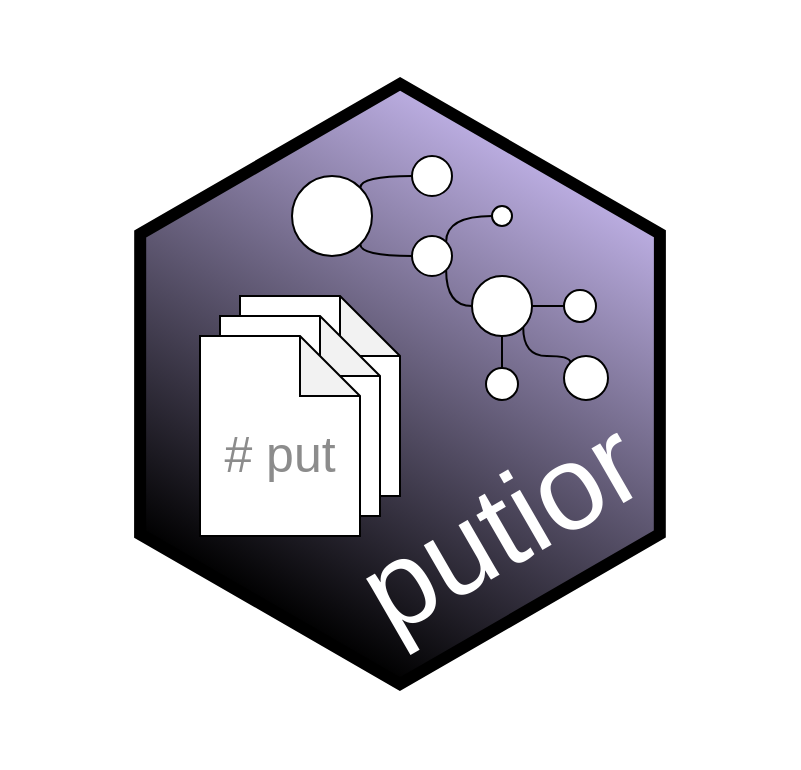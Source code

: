<mxfile version="25.0.1">
  <diagram name="Seite-1" id="TkDK8KNnM7TBS2qFkIBN">
    <mxGraphModel dx="2035" dy="1372" grid="0" gridSize="10" guides="1" tooltips="1" connect="1" arrows="1" fold="1" page="1" pageScale="1" pageWidth="500" pageHeight="500" math="0" shadow="0">
      <root>
        <mxCell id="0" />
        <mxCell id="1" parent="0" />
        <mxCell id="jHy8-BB7Mr_6OYk9pTQM-30" value="" style="shape=mxgraph.bpmn.conversation;perimeter=hexagonPerimeter2;whiteSpace=wrap;html=1;aspect=fixed;bpmnConversationType=conv;rotation=30;strokeColor=default;fillColor=#bbade1;fontColor=#333333;gradientColor=default;gradientDirection=south;strokeWidth=6;perimeterSpacing=0;spacing=0;" parent="1" vertex="1">
          <mxGeometry x="100" y="120" width="300" height="260" as="geometry" />
        </mxCell>
        <mxCell id="jHy8-BB7Mr_6OYk9pTQM-17" value="putior" style="text;html=1;align=center;verticalAlign=middle;whiteSpace=wrap;rounded=0;rotation=330;fontColor=#ffffff;fontSize=60;fontFamily=Helvetica;spacing=0;" parent="1" vertex="1">
          <mxGeometry x="250" y="306" width="100" height="30" as="geometry" />
        </mxCell>
        <mxCell id="jHy8-BB7Mr_6OYk9pTQM-29" value="" style="group;spacing=0;" parent="1" vertex="1" connectable="0">
          <mxGeometry x="150" y="206" width="100" height="120" as="geometry" />
        </mxCell>
        <mxCell id="jHy8-BB7Mr_6OYk9pTQM-14" value="" style="shape=note;whiteSpace=wrap;html=1;backgroundOutline=1;darkOpacity=0.05;gradientColor=none;fillStyle=solid;spacing=0;" parent="jHy8-BB7Mr_6OYk9pTQM-29" vertex="1">
          <mxGeometry x="20" width="80" height="100" as="geometry" />
        </mxCell>
        <mxCell id="jHy8-BB7Mr_6OYk9pTQM-15" value="" style="shape=note;whiteSpace=wrap;html=1;backgroundOutline=1;darkOpacity=0.05;gradientColor=none;fillStyle=solid;spacing=0;" parent="jHy8-BB7Mr_6OYk9pTQM-29" vertex="1">
          <mxGeometry x="10" y="10" width="80" height="100" as="geometry" />
        </mxCell>
        <mxCell id="jHy8-BB7Mr_6OYk9pTQM-16" value="" style="shape=note;whiteSpace=wrap;html=1;backgroundOutline=1;darkOpacity=0.05;gradientColor=none;fillStyle=solid;spacing=0;" parent="jHy8-BB7Mr_6OYk9pTQM-29" vertex="1">
          <mxGeometry y="20" width="80" height="100" as="geometry" />
        </mxCell>
        <mxCell id="jHy8-BB7Mr_6OYk9pTQM-20" value="# put" style="text;html=1;align=center;verticalAlign=middle;whiteSpace=wrap;rounded=0;fontColor=#8c8c8c;fontSize=25;spacing=0;" parent="jHy8-BB7Mr_6OYk9pTQM-29" vertex="1">
          <mxGeometry x="10" y="70" width="60" height="15" as="geometry" />
        </mxCell>
        <mxCell id="jHy8-BB7Mr_6OYk9pTQM-34" value="" style="group;spacing=0;" parent="1" vertex="1" connectable="0">
          <mxGeometry x="196" y="136" width="158" height="122" as="geometry" />
        </mxCell>
        <mxCell id="jHy8-BB7Mr_6OYk9pTQM-21" value="" style="ellipse;whiteSpace=wrap;html=1;aspect=fixed;spacing=0;" parent="jHy8-BB7Mr_6OYk9pTQM-34" vertex="1">
          <mxGeometry x="136" y="100" width="22" height="22" as="geometry" />
        </mxCell>
        <mxCell id="jHy8-BB7Mr_6OYk9pTQM-22" value="" style="ellipse;whiteSpace=wrap;html=1;aspect=fixed;spacing=0;" parent="jHy8-BB7Mr_6OYk9pTQM-34" vertex="1">
          <mxGeometry x="136" y="67" width="16" height="16" as="geometry" />
        </mxCell>
        <mxCell id="jHy8-BB7Mr_6OYk9pTQM-23" value="" style="ellipse;whiteSpace=wrap;html=1;aspect=fixed;spacing=0;" parent="jHy8-BB7Mr_6OYk9pTQM-34" vertex="1">
          <mxGeometry x="97" y="106" width="16" height="16" as="geometry" />
        </mxCell>
        <mxCell id="jHy8-BB7Mr_6OYk9pTQM-4" value="" style="ellipse;whiteSpace=wrap;html=1;aspect=fixed;fillColor=#ffffff;gradientColor=none;spacing=0;" parent="jHy8-BB7Mr_6OYk9pTQM-34" vertex="1">
          <mxGeometry y="10" width="40" height="40" as="geometry" />
        </mxCell>
        <mxCell id="jHy8-BB7Mr_6OYk9pTQM-5" value="" style="ellipse;whiteSpace=wrap;html=1;aspect=fixed;spacing=0;" parent="jHy8-BB7Mr_6OYk9pTQM-34" vertex="1">
          <mxGeometry x="60" width="20" height="20" as="geometry" />
        </mxCell>
        <mxCell id="jHy8-BB7Mr_6OYk9pTQM-6" value="" style="ellipse;whiteSpace=wrap;html=1;aspect=fixed;spacing=0;" parent="jHy8-BB7Mr_6OYk9pTQM-34" vertex="1">
          <mxGeometry x="90" y="60" width="30" height="30" as="geometry" />
        </mxCell>
        <mxCell id="jHy8-BB7Mr_6OYk9pTQM-7" value="" style="ellipse;whiteSpace=wrap;html=1;aspect=fixed;spacing=0;" parent="jHy8-BB7Mr_6OYk9pTQM-34" vertex="1">
          <mxGeometry x="100" y="25" width="10" height="10" as="geometry" />
        </mxCell>
        <mxCell id="jHy8-BB7Mr_6OYk9pTQM-8" value="" style="ellipse;whiteSpace=wrap;html=1;aspect=fixed;spacing=0;" parent="jHy8-BB7Mr_6OYk9pTQM-34" vertex="1">
          <mxGeometry x="60" y="40" width="20" height="20" as="geometry" />
        </mxCell>
        <mxCell id="jHy8-BB7Mr_6OYk9pTQM-10" style="edgeStyle=orthogonalEdgeStyle;rounded=0;orthogonalLoop=1;jettySize=auto;html=1;exitX=1;exitY=0;exitDx=0;exitDy=0;entryX=0;entryY=0.5;entryDx=0;entryDy=0;curved=1;endArrow=none;endFill=0;spacing=0;" parent="jHy8-BB7Mr_6OYk9pTQM-34" source="jHy8-BB7Mr_6OYk9pTQM-4" target="jHy8-BB7Mr_6OYk9pTQM-5" edge="1">
          <mxGeometry relative="1" as="geometry">
            <Array as="points">
              <mxPoint x="34" y="10" />
            </Array>
          </mxGeometry>
        </mxCell>
        <mxCell id="jHy8-BB7Mr_6OYk9pTQM-27" style="edgeStyle=orthogonalEdgeStyle;curved=1;rounded=0;orthogonalLoop=1;jettySize=auto;html=1;exitX=0.5;exitY=1;exitDx=0;exitDy=0;entryX=0.5;entryY=0;entryDx=0;entryDy=0;endArrow=none;endFill=0;spacing=0;" parent="jHy8-BB7Mr_6OYk9pTQM-34" source="jHy8-BB7Mr_6OYk9pTQM-6" target="jHy8-BB7Mr_6OYk9pTQM-23" edge="1">
          <mxGeometry relative="1" as="geometry" />
        </mxCell>
        <mxCell id="jHy8-BB7Mr_6OYk9pTQM-25" style="edgeStyle=orthogonalEdgeStyle;curved=1;rounded=0;orthogonalLoop=1;jettySize=auto;html=1;exitX=1;exitY=0.5;exitDx=0;exitDy=0;entryX=0;entryY=0.5;entryDx=0;entryDy=0;endArrow=none;endFill=0;spacing=0;" parent="jHy8-BB7Mr_6OYk9pTQM-34" source="jHy8-BB7Mr_6OYk9pTQM-6" target="jHy8-BB7Mr_6OYk9pTQM-22" edge="1">
          <mxGeometry relative="1" as="geometry" />
        </mxCell>
        <mxCell id="jHy8-BB7Mr_6OYk9pTQM-26" style="edgeStyle=orthogonalEdgeStyle;curved=1;rounded=0;orthogonalLoop=1;jettySize=auto;html=1;exitX=1;exitY=1;exitDx=0;exitDy=0;entryX=0;entryY=0;entryDx=0;entryDy=0;endArrow=none;endFill=0;spacing=0;" parent="jHy8-BB7Mr_6OYk9pTQM-34" source="jHy8-BB7Mr_6OYk9pTQM-6" target="jHy8-BB7Mr_6OYk9pTQM-21" edge="1">
          <mxGeometry relative="1" as="geometry">
            <Array as="points">
              <mxPoint x="116" y="100" />
              <mxPoint x="139" y="100" />
            </Array>
          </mxGeometry>
        </mxCell>
        <mxCell id="jHy8-BB7Mr_6OYk9pTQM-13" style="edgeStyle=orthogonalEdgeStyle;rounded=0;orthogonalLoop=1;jettySize=auto;html=1;exitX=1;exitY=1;exitDx=0;exitDy=0;entryX=0;entryY=0.5;entryDx=0;entryDy=0;curved=1;endArrow=none;endFill=0;spacing=0;" parent="jHy8-BB7Mr_6OYk9pTQM-34" source="jHy8-BB7Mr_6OYk9pTQM-8" target="jHy8-BB7Mr_6OYk9pTQM-6" edge="1">
          <mxGeometry relative="1" as="geometry">
            <Array as="points">
              <mxPoint x="77" y="75" />
            </Array>
          </mxGeometry>
        </mxCell>
        <mxCell id="jHy8-BB7Mr_6OYk9pTQM-12" style="edgeStyle=orthogonalEdgeStyle;rounded=0;orthogonalLoop=1;jettySize=auto;html=1;exitX=1;exitY=0;exitDx=0;exitDy=0;entryX=0;entryY=0.5;entryDx=0;entryDy=0;curved=1;endArrow=none;endFill=0;spacing=0;" parent="jHy8-BB7Mr_6OYk9pTQM-34" source="jHy8-BB7Mr_6OYk9pTQM-8" target="jHy8-BB7Mr_6OYk9pTQM-7" edge="1">
          <mxGeometry relative="1" as="geometry">
            <Array as="points">
              <mxPoint x="77" y="30" />
            </Array>
          </mxGeometry>
        </mxCell>
        <mxCell id="jHy8-BB7Mr_6OYk9pTQM-11" style="edgeStyle=orthogonalEdgeStyle;rounded=0;orthogonalLoop=1;jettySize=auto;html=1;exitX=1;exitY=1;exitDx=0;exitDy=0;entryX=0;entryY=0.5;entryDx=0;entryDy=0;curved=1;endArrow=none;endFill=0;spacing=0;" parent="jHy8-BB7Mr_6OYk9pTQM-34" source="jHy8-BB7Mr_6OYk9pTQM-4" target="jHy8-BB7Mr_6OYk9pTQM-8" edge="1">
          <mxGeometry relative="1" as="geometry">
            <Array as="points">
              <mxPoint x="34" y="50" />
            </Array>
          </mxGeometry>
        </mxCell>
      </root>
    </mxGraphModel>
  </diagram>
</mxfile>
